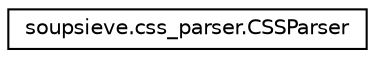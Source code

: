 digraph "Graphical Class Hierarchy"
{
 // LATEX_PDF_SIZE
  edge [fontname="Helvetica",fontsize="10",labelfontname="Helvetica",labelfontsize="10"];
  node [fontname="Helvetica",fontsize="10",shape=record];
  rankdir="LR";
  Node0 [label="soupsieve.css_parser.CSSParser",height=0.2,width=0.4,color="black", fillcolor="white", style="filled",URL="$classsoupsieve_1_1css__parser_1_1CSSParser.html",tooltip=" "];
}
